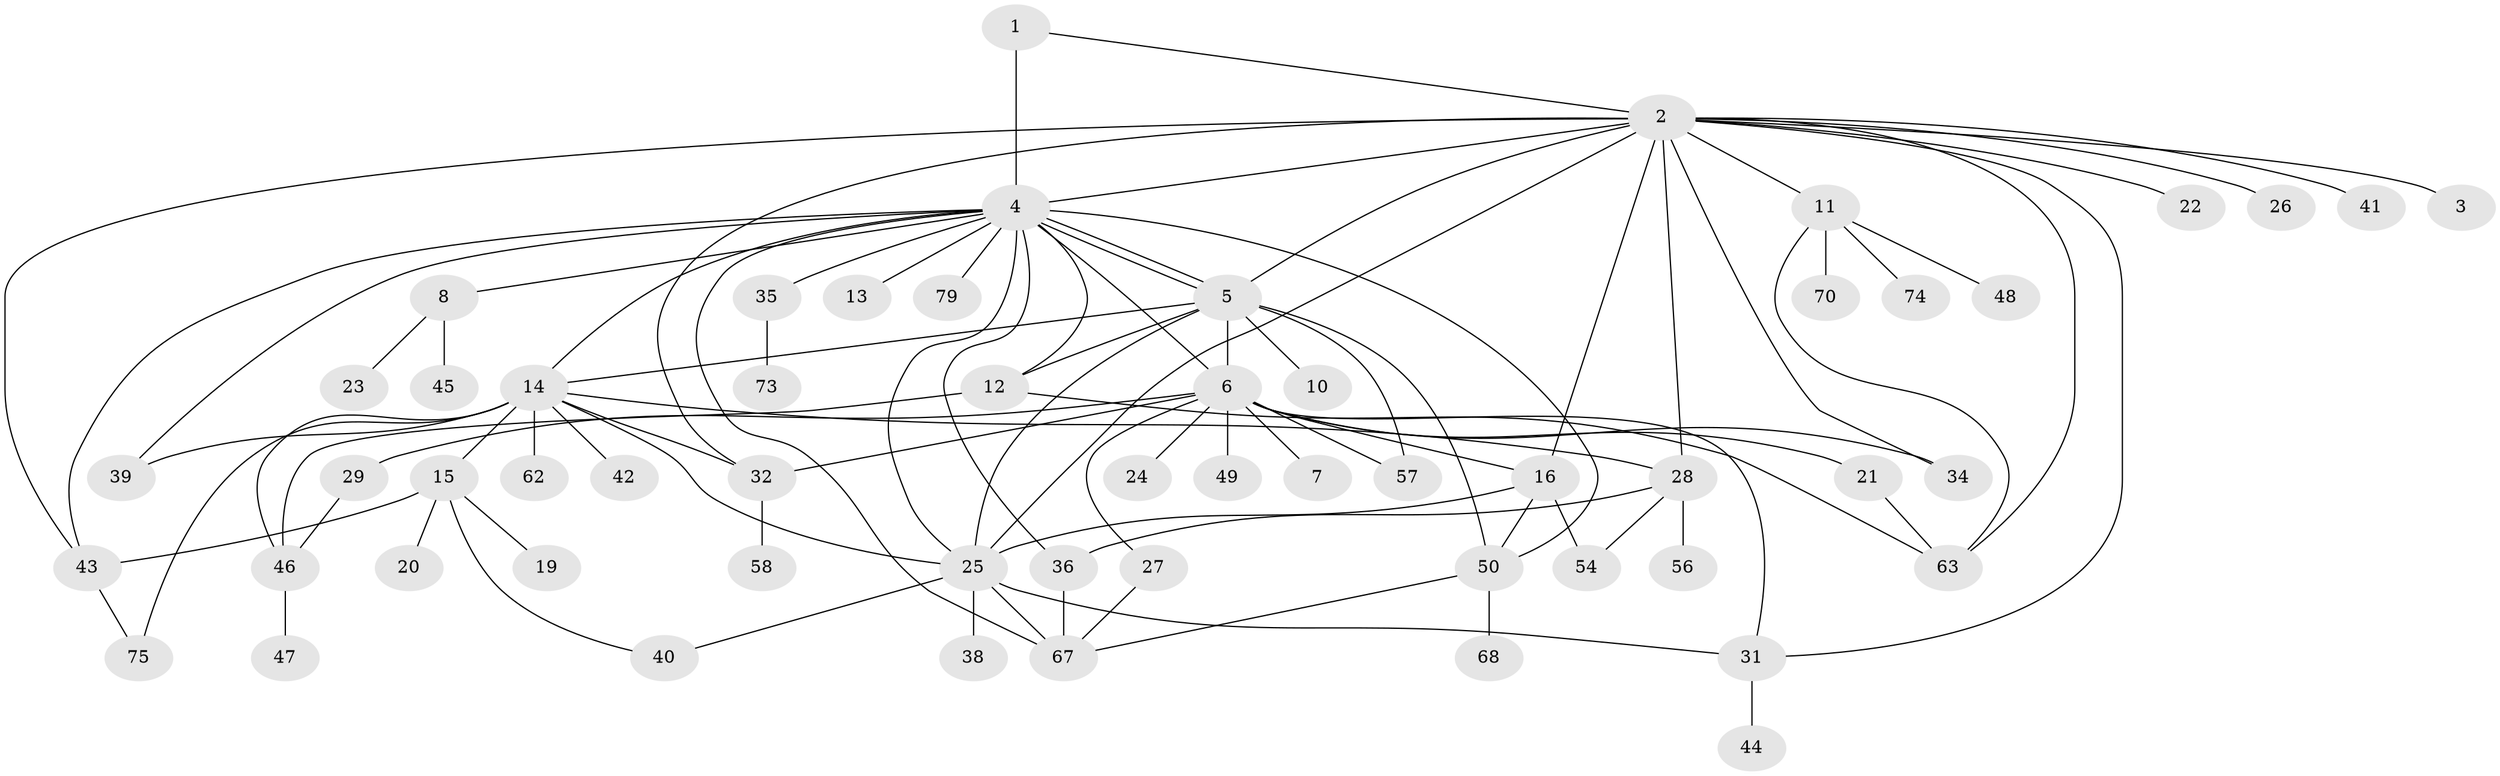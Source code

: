 // Generated by graph-tools (version 1.1) at 2025/51/02/27/25 19:51:54]
// undirected, 57 vertices, 92 edges
graph export_dot {
graph [start="1"]
  node [color=gray90,style=filled];
  1 [super="+9"];
  2 [super="+17"];
  3;
  4 [super="+52"];
  5 [super="+60"];
  6 [super="+53"];
  7;
  8 [super="+18"];
  10;
  11 [super="+33"];
  12 [super="+64"];
  13 [super="+51"];
  14 [super="+80"];
  15 [super="+69"];
  16 [super="+72"];
  19;
  20;
  21 [super="+81"];
  22;
  23;
  24;
  25 [super="+30"];
  26;
  27 [super="+61"];
  28 [super="+55"];
  29;
  31 [super="+83"];
  32 [super="+84"];
  34 [super="+76"];
  35 [super="+37"];
  36 [super="+66"];
  38;
  39 [super="+78"];
  40 [super="+71"];
  41;
  42;
  43 [super="+59"];
  44;
  45;
  46;
  47;
  48;
  49;
  50 [super="+65"];
  54;
  56;
  57;
  58;
  62;
  63 [super="+77"];
  67;
  68 [super="+82"];
  70;
  73;
  74;
  75;
  79;
  1 -- 2;
  1 -- 4 [weight=2];
  2 -- 3;
  2 -- 4;
  2 -- 5 [weight=2];
  2 -- 11;
  2 -- 16;
  2 -- 22;
  2 -- 25;
  2 -- 31;
  2 -- 32;
  2 -- 34;
  2 -- 41;
  2 -- 43;
  2 -- 28;
  2 -- 26;
  2 -- 63;
  4 -- 5;
  4 -- 5;
  4 -- 6;
  4 -- 8;
  4 -- 12;
  4 -- 13;
  4 -- 14;
  4 -- 25;
  4 -- 35;
  4 -- 36;
  4 -- 67;
  4 -- 79;
  4 -- 50;
  4 -- 39;
  4 -- 43;
  5 -- 6;
  5 -- 10;
  5 -- 12;
  5 -- 14;
  5 -- 50;
  5 -- 25 [weight=2];
  5 -- 57;
  6 -- 7;
  6 -- 21;
  6 -- 24;
  6 -- 27;
  6 -- 29;
  6 -- 32;
  6 -- 49;
  6 -- 34;
  6 -- 57;
  6 -- 31;
  6 -- 16;
  8 -- 23;
  8 -- 45;
  11 -- 70;
  11 -- 74;
  11 -- 48;
  11 -- 63;
  12 -- 63;
  12 -- 46;
  14 -- 15;
  14 -- 25;
  14 -- 28;
  14 -- 32;
  14 -- 39 [weight=2];
  14 -- 42;
  14 -- 46;
  14 -- 62;
  14 -- 75;
  15 -- 19;
  15 -- 20;
  15 -- 40;
  15 -- 43;
  16 -- 54;
  16 -- 25;
  16 -- 50;
  21 -- 63;
  25 -- 40;
  25 -- 67;
  25 -- 38;
  25 -- 31;
  27 -- 67;
  28 -- 36;
  28 -- 54;
  28 -- 56;
  29 -- 46;
  31 -- 44;
  32 -- 58;
  35 -- 73;
  36 -- 67;
  43 -- 75;
  46 -- 47;
  50 -- 67;
  50 -- 68;
}

